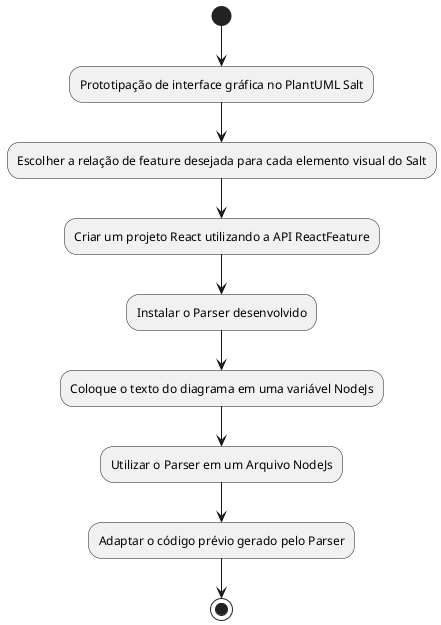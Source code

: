 @startuml

(*) --> "Prototipação de interface gráfica no PlantUML Salt"
--> "Escolher a relação de feature desejada para cada elemento visual do Salt"
-->"Criar um projeto React utilizando a API ReactFeature"
-->"Instalar o Parser desenvolvido"
-->"Coloque o texto do diagrama em uma variável NodeJs"
-->"Utilizar o Parser em um Arquivo NodeJs"
-->"Adaptar o código prévio gerado pelo Parser"
-->(*)

@enduml